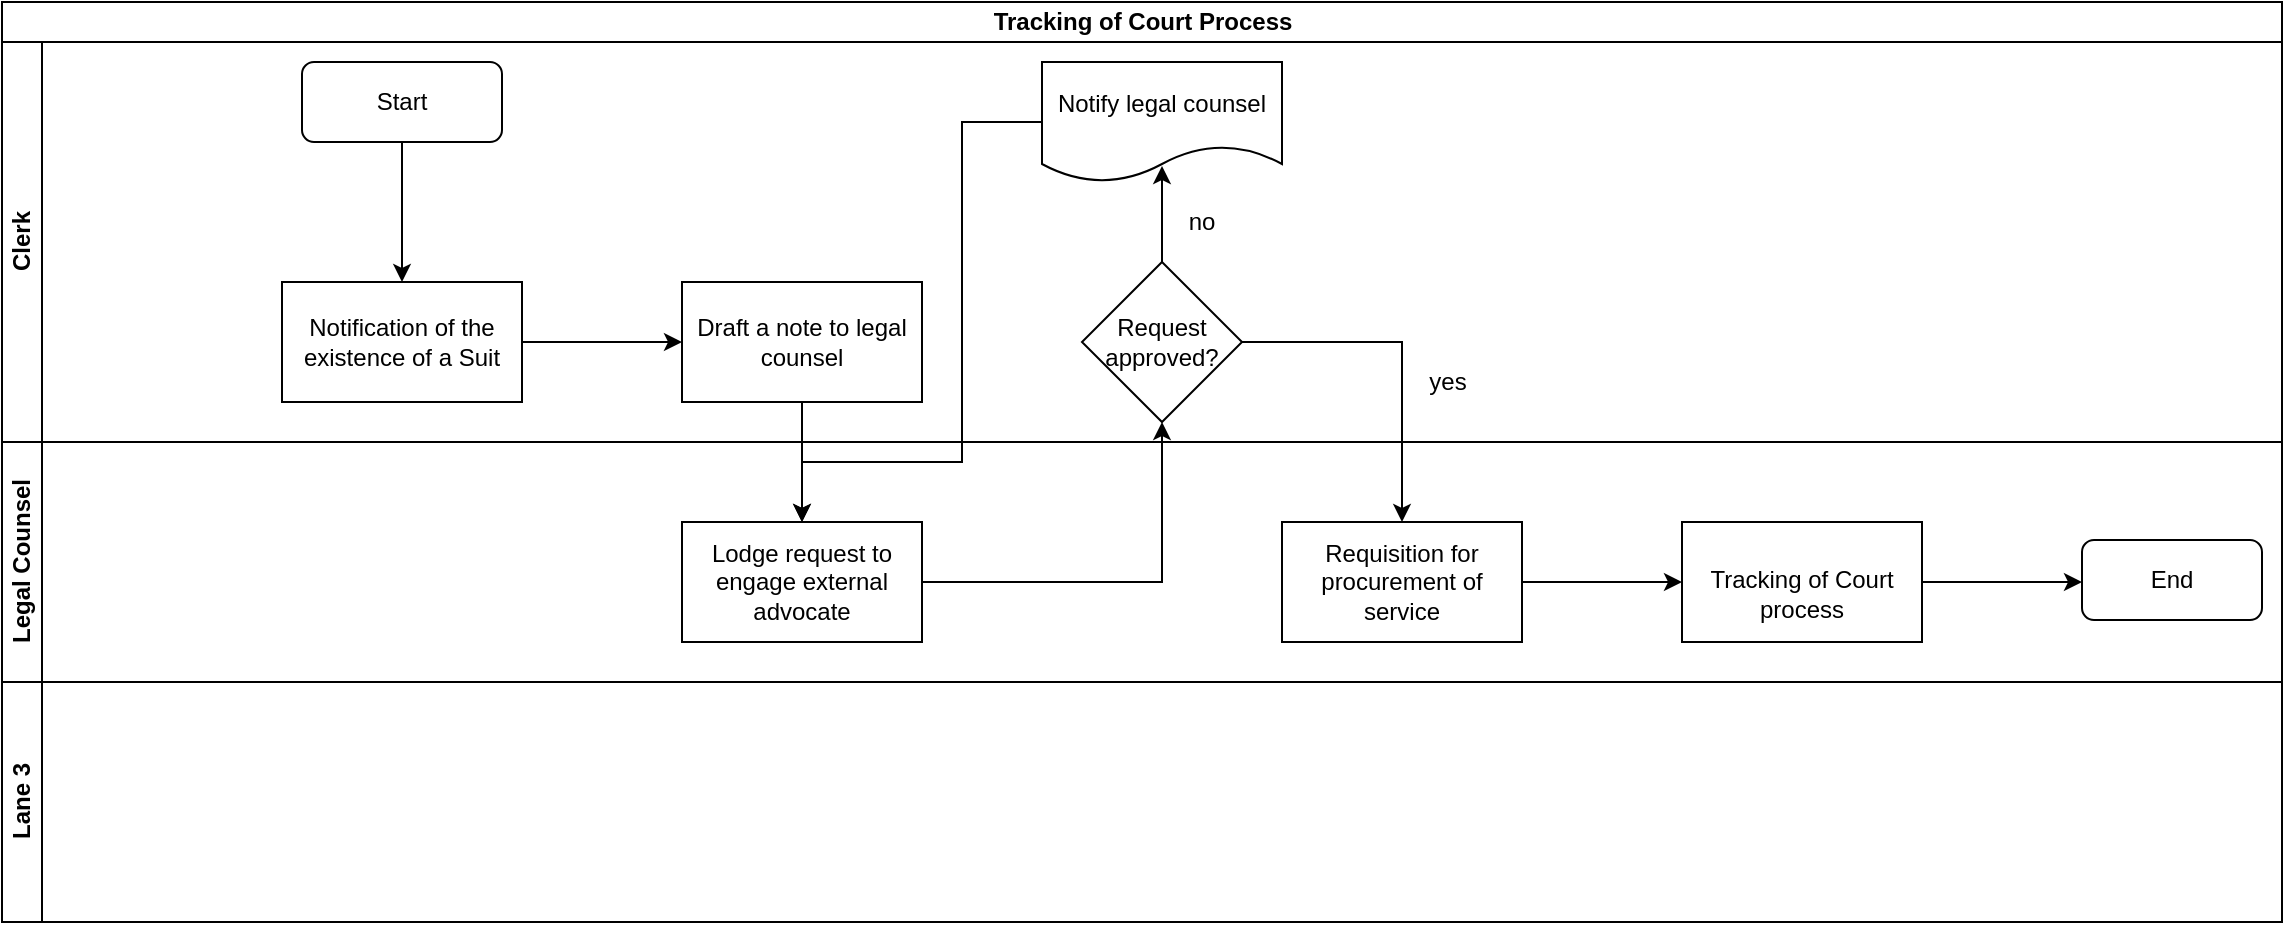 <mxfile version="13.7.7" type="github">
  <diagram id="2C2RAHSvtbhslRnXX8nt" name="Page-1">
    <mxGraphModel dx="910" dy="487" grid="1" gridSize="10" guides="1" tooltips="1" connect="1" arrows="1" fold="1" page="1" pageScale="1" pageWidth="1169" pageHeight="827" math="0" shadow="0">
      <root>
        <mxCell id="0" />
        <mxCell id="1" parent="0" />
        <mxCell id="0tYKjvQS9MKQY607uUvP-1" value="Tracking of Court Process" style="swimlane;html=1;childLayout=stackLayout;resizeParent=1;resizeParentMax=0;horizontal=1;startSize=20;horizontalStack=0;" vertex="1" parent="1">
          <mxGeometry x="20" y="30" width="1140" height="460" as="geometry" />
        </mxCell>
        <mxCell id="0tYKjvQS9MKQY607uUvP-2" value="Clerk" style="swimlane;html=1;startSize=20;horizontal=0;" vertex="1" parent="0tYKjvQS9MKQY607uUvP-1">
          <mxGeometry y="20" width="1140" height="200" as="geometry" />
        </mxCell>
        <mxCell id="0tYKjvQS9MKQY607uUvP-5" value="Start" style="rounded=1;whiteSpace=wrap;html=1;" vertex="1" parent="0tYKjvQS9MKQY607uUvP-2">
          <mxGeometry x="150" y="10" width="100" height="40" as="geometry" />
        </mxCell>
        <mxCell id="0tYKjvQS9MKQY607uUvP-27" value="no" style="text;html=1;strokeColor=none;fillColor=none;align=center;verticalAlign=middle;whiteSpace=wrap;rounded=0;" vertex="1" parent="0tYKjvQS9MKQY607uUvP-2">
          <mxGeometry x="580" y="80" width="40" height="20" as="geometry" />
        </mxCell>
        <mxCell id="0tYKjvQS9MKQY607uUvP-13" value="Request approved?" style="rhombus;whiteSpace=wrap;html=1;rounded=0;" vertex="1" parent="0tYKjvQS9MKQY607uUvP-2">
          <mxGeometry x="540" y="110" width="80" height="80" as="geometry" />
        </mxCell>
        <mxCell id="0tYKjvQS9MKQY607uUvP-8" value="Notification of the existence of a Suit" style="rounded=0;whiteSpace=wrap;html=1;" vertex="1" parent="0tYKjvQS9MKQY607uUvP-2">
          <mxGeometry x="140" y="120" width="120" height="60" as="geometry" />
        </mxCell>
        <mxCell id="0tYKjvQS9MKQY607uUvP-3" value="Legal Counsel" style="swimlane;html=1;startSize=20;horizontal=0;" vertex="1" parent="0tYKjvQS9MKQY607uUvP-1">
          <mxGeometry y="220" width="1140" height="120" as="geometry" />
        </mxCell>
        <mxCell id="0tYKjvQS9MKQY607uUvP-21" value="End" style="rounded=1;whiteSpace=wrap;html=1;" vertex="1" parent="0tYKjvQS9MKQY607uUvP-3">
          <mxGeometry x="1040" y="49" width="90" height="40" as="geometry" />
        </mxCell>
        <mxCell id="0tYKjvQS9MKQY607uUvP-11" value="Lodge request to engage external advocate" style="whiteSpace=wrap;html=1;rounded=0;" vertex="1" parent="0tYKjvQS9MKQY607uUvP-3">
          <mxGeometry x="340" y="40" width="120" height="60" as="geometry" />
        </mxCell>
        <mxCell id="0tYKjvQS9MKQY607uUvP-15" value="Requisition for procurement of service" style="whiteSpace=wrap;html=1;rounded=0;" vertex="1" parent="0tYKjvQS9MKQY607uUvP-3">
          <mxGeometry x="640" y="40" width="120" height="60" as="geometry" />
        </mxCell>
        <mxCell id="0tYKjvQS9MKQY607uUvP-4" value="Lane 3" style="swimlane;html=1;startSize=20;horizontal=0;" vertex="1" parent="0tYKjvQS9MKQY607uUvP-1">
          <mxGeometry y="340" width="1140" height="120" as="geometry" />
        </mxCell>
        <mxCell id="0tYKjvQS9MKQY607uUvP-14" value="" style="edgeStyle=orthogonalEdgeStyle;rounded=0;orthogonalLoop=1;jettySize=auto;html=1;" edge="1" parent="0tYKjvQS9MKQY607uUvP-1" source="0tYKjvQS9MKQY607uUvP-11" target="0tYKjvQS9MKQY607uUvP-13">
          <mxGeometry relative="1" as="geometry" />
        </mxCell>
        <mxCell id="0tYKjvQS9MKQY607uUvP-16" value="" style="edgeStyle=orthogonalEdgeStyle;rounded=0;orthogonalLoop=1;jettySize=auto;html=1;" edge="1" parent="0tYKjvQS9MKQY607uUvP-1" source="0tYKjvQS9MKQY607uUvP-13" target="0tYKjvQS9MKQY607uUvP-15">
          <mxGeometry relative="1" as="geometry" />
        </mxCell>
        <mxCell id="0tYKjvQS9MKQY607uUvP-7" value="" style="edgeStyle=orthogonalEdgeStyle;rounded=0;orthogonalLoop=1;jettySize=auto;html=1;" edge="1" parent="1" source="0tYKjvQS9MKQY607uUvP-5">
          <mxGeometry relative="1" as="geometry">
            <mxPoint x="220" y="170" as="targetPoint" />
          </mxGeometry>
        </mxCell>
        <mxCell id="0tYKjvQS9MKQY607uUvP-12" value="" style="edgeStyle=orthogonalEdgeStyle;rounded=0;orthogonalLoop=1;jettySize=auto;html=1;" edge="1" parent="1" source="0tYKjvQS9MKQY607uUvP-9" target="0tYKjvQS9MKQY607uUvP-11">
          <mxGeometry relative="1" as="geometry" />
        </mxCell>
        <mxCell id="0tYKjvQS9MKQY607uUvP-9" value="Draft a note to legal counsel" style="whiteSpace=wrap;html=1;rounded=0;" vertex="1" parent="1">
          <mxGeometry x="360" y="170" width="120" height="60" as="geometry" />
        </mxCell>
        <mxCell id="0tYKjvQS9MKQY607uUvP-10" value="" style="edgeStyle=orthogonalEdgeStyle;rounded=0;orthogonalLoop=1;jettySize=auto;html=1;" edge="1" parent="1" source="0tYKjvQS9MKQY607uUvP-8" target="0tYKjvQS9MKQY607uUvP-9">
          <mxGeometry relative="1" as="geometry" />
        </mxCell>
        <mxCell id="0tYKjvQS9MKQY607uUvP-20" value="" style="edgeStyle=orthogonalEdgeStyle;rounded=0;orthogonalLoop=1;jettySize=auto;html=1;" edge="1" parent="1" source="0tYKjvQS9MKQY607uUvP-17">
          <mxGeometry relative="1" as="geometry">
            <mxPoint x="1060" y="320" as="targetPoint" />
          </mxGeometry>
        </mxCell>
        <mxCell id="0tYKjvQS9MKQY607uUvP-17" value="&lt;br/&gt;&lt;p style=&quot;margin-bottom: 0in&quot;&gt;Tracking of Court process&lt;/p&gt;&lt;br/&gt;" style="whiteSpace=wrap;html=1;rounded=0;" vertex="1" parent="1">
          <mxGeometry x="860" y="290" width="120" height="60" as="geometry" />
        </mxCell>
        <mxCell id="0tYKjvQS9MKQY607uUvP-18" value="" style="edgeStyle=orthogonalEdgeStyle;rounded=0;orthogonalLoop=1;jettySize=auto;html=1;" edge="1" parent="1" source="0tYKjvQS9MKQY607uUvP-15" target="0tYKjvQS9MKQY607uUvP-17">
          <mxGeometry relative="1" as="geometry" />
        </mxCell>
        <mxCell id="0tYKjvQS9MKQY607uUvP-22" value="yes" style="text;html=1;strokeColor=none;fillColor=none;align=center;verticalAlign=middle;whiteSpace=wrap;rounded=0;" vertex="1" parent="1">
          <mxGeometry x="723" y="210" width="40" height="20" as="geometry" />
        </mxCell>
        <mxCell id="0tYKjvQS9MKQY607uUvP-26" value="" style="edgeStyle=orthogonalEdgeStyle;rounded=0;orthogonalLoop=1;jettySize=auto;html=1;" edge="1" parent="1" source="0tYKjvQS9MKQY607uUvP-23">
          <mxGeometry relative="1" as="geometry">
            <mxPoint x="420" y="290" as="targetPoint" />
            <Array as="points">
              <mxPoint x="500" y="90" />
              <mxPoint x="500" y="260" />
              <mxPoint x="420" y="260" />
            </Array>
          </mxGeometry>
        </mxCell>
        <mxCell id="0tYKjvQS9MKQY607uUvP-23" value="Notify legal counsel" style="shape=document;whiteSpace=wrap;html=1;boundedLbl=1;rounded=0;" vertex="1" parent="1">
          <mxGeometry x="540" y="60" width="120" height="60" as="geometry" />
        </mxCell>
        <mxCell id="0tYKjvQS9MKQY607uUvP-24" value="" style="edgeStyle=orthogonalEdgeStyle;rounded=0;orthogonalLoop=1;jettySize=auto;html=1;entryX=0.5;entryY=0.867;entryDx=0;entryDy=0;entryPerimeter=0;" edge="1" parent="1" source="0tYKjvQS9MKQY607uUvP-13" target="0tYKjvQS9MKQY607uUvP-23">
          <mxGeometry relative="1" as="geometry" />
        </mxCell>
      </root>
    </mxGraphModel>
  </diagram>
</mxfile>
